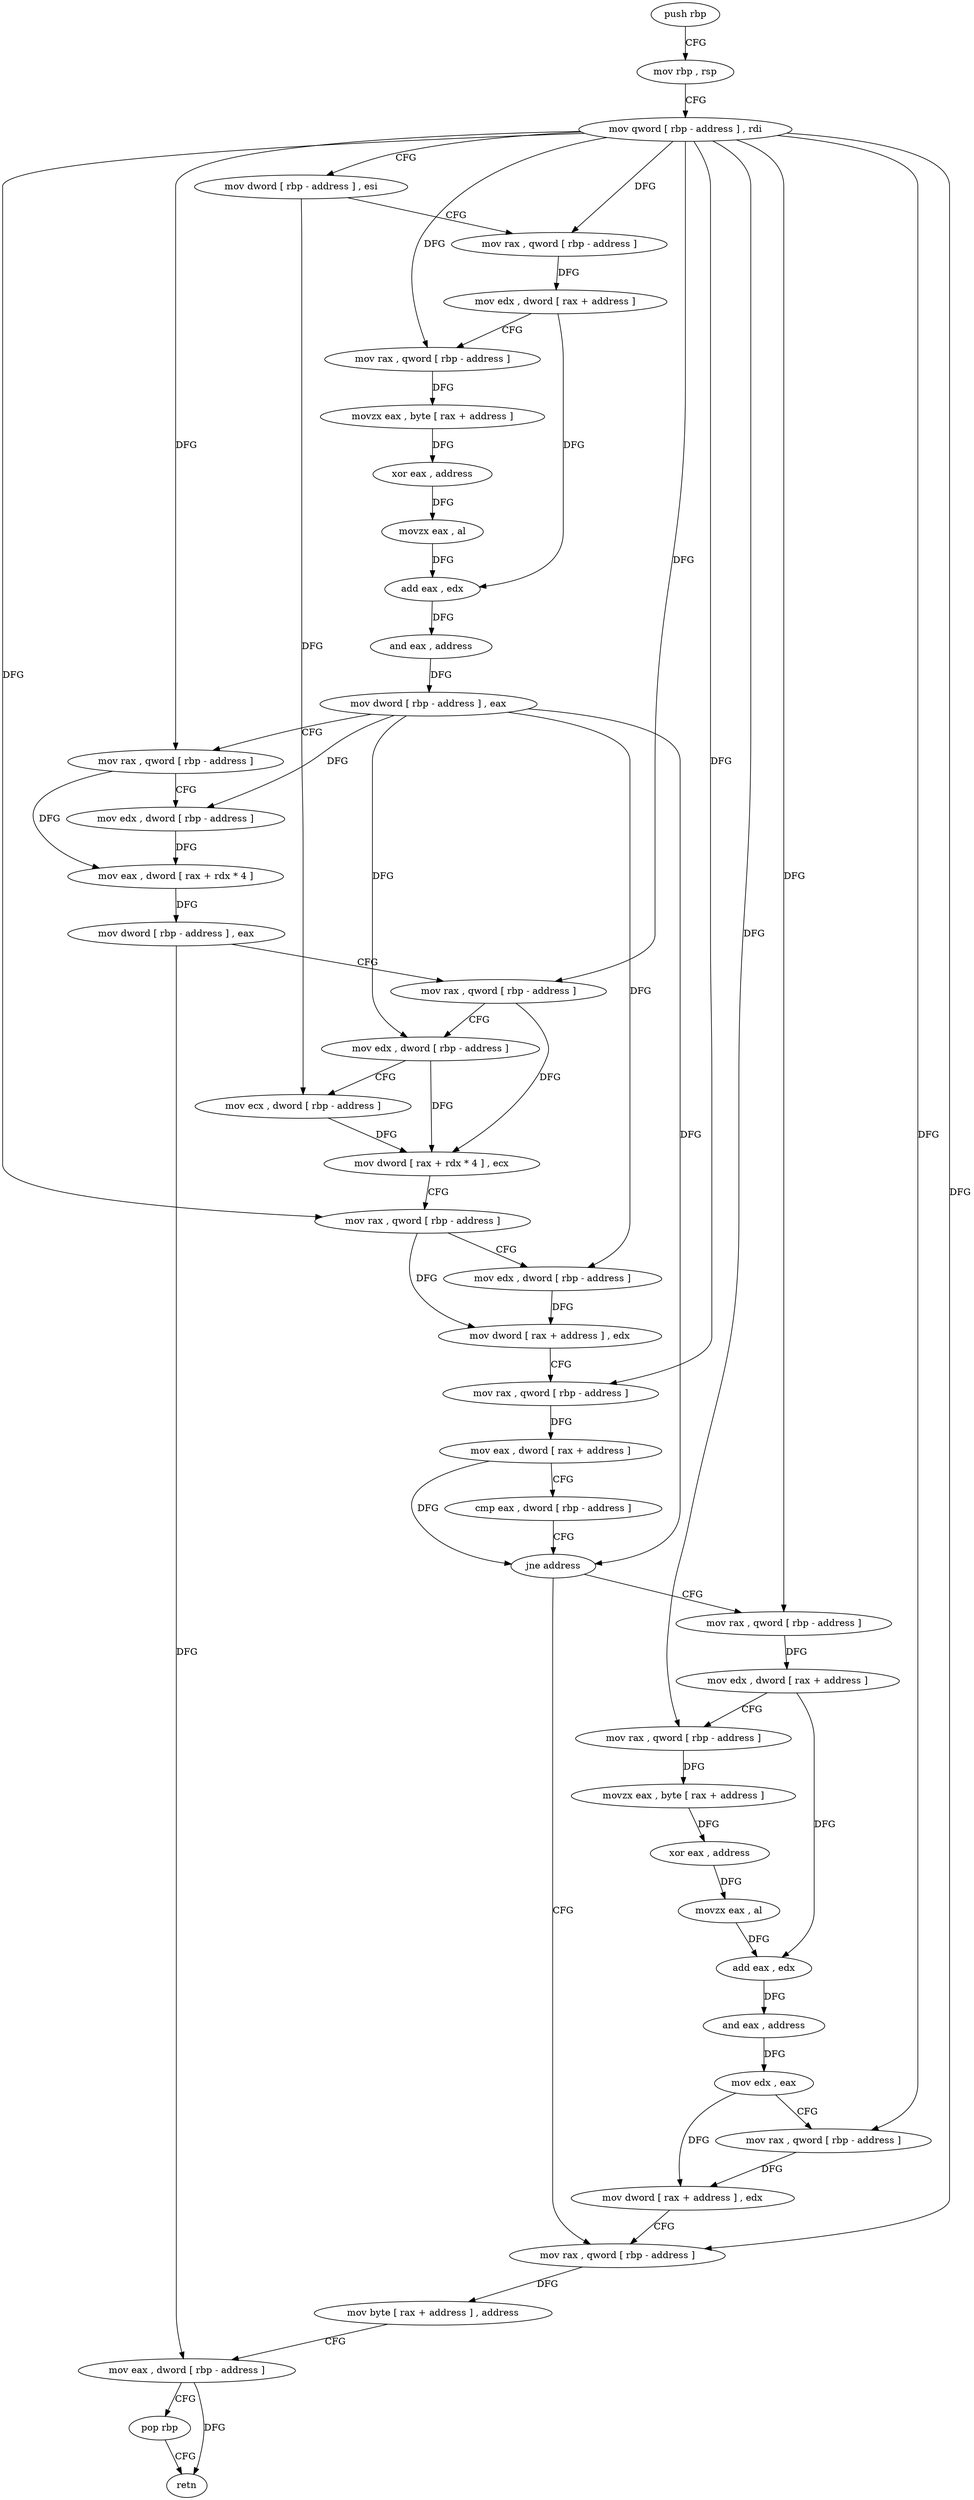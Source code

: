 digraph "func" {
"4313383" [label = "push rbp" ]
"4313384" [label = "mov rbp , rsp" ]
"4313387" [label = "mov qword [ rbp - address ] , rdi" ]
"4313391" [label = "mov dword [ rbp - address ] , esi" ]
"4313394" [label = "mov rax , qword [ rbp - address ]" ]
"4313398" [label = "mov edx , dword [ rax + address ]" ]
"4313401" [label = "mov rax , qword [ rbp - address ]" ]
"4313405" [label = "movzx eax , byte [ rax + address ]" ]
"4313409" [label = "xor eax , address" ]
"4313412" [label = "movzx eax , al" ]
"4313415" [label = "add eax , edx" ]
"4313417" [label = "and eax , address" ]
"4313420" [label = "mov dword [ rbp - address ] , eax" ]
"4313423" [label = "mov rax , qword [ rbp - address ]" ]
"4313427" [label = "mov edx , dword [ rbp - address ]" ]
"4313430" [label = "mov eax , dword [ rax + rdx * 4 ]" ]
"4313433" [label = "mov dword [ rbp - address ] , eax" ]
"4313436" [label = "mov rax , qword [ rbp - address ]" ]
"4313440" [label = "mov edx , dword [ rbp - address ]" ]
"4313443" [label = "mov ecx , dword [ rbp - address ]" ]
"4313446" [label = "mov dword [ rax + rdx * 4 ] , ecx" ]
"4313449" [label = "mov rax , qword [ rbp - address ]" ]
"4313453" [label = "mov edx , dword [ rbp - address ]" ]
"4313456" [label = "mov dword [ rax + address ] , edx" ]
"4313459" [label = "mov rax , qword [ rbp - address ]" ]
"4313463" [label = "mov eax , dword [ rax + address ]" ]
"4313466" [label = "cmp eax , dword [ rbp - address ]" ]
"4313469" [label = "jne address" ]
"4313506" [label = "mov rax , qword [ rbp - address ]" ]
"4313471" [label = "mov rax , qword [ rbp - address ]" ]
"4313510" [label = "mov byte [ rax + address ] , address" ]
"4313514" [label = "mov eax , dword [ rbp - address ]" ]
"4313517" [label = "pop rbp" ]
"4313518" [label = "retn" ]
"4313475" [label = "mov edx , dword [ rax + address ]" ]
"4313478" [label = "mov rax , qword [ rbp - address ]" ]
"4313482" [label = "movzx eax , byte [ rax + address ]" ]
"4313486" [label = "xor eax , address" ]
"4313489" [label = "movzx eax , al" ]
"4313492" [label = "add eax , edx" ]
"4313494" [label = "and eax , address" ]
"4313497" [label = "mov edx , eax" ]
"4313499" [label = "mov rax , qword [ rbp - address ]" ]
"4313503" [label = "mov dword [ rax + address ] , edx" ]
"4313383" -> "4313384" [ label = "CFG" ]
"4313384" -> "4313387" [ label = "CFG" ]
"4313387" -> "4313391" [ label = "CFG" ]
"4313387" -> "4313394" [ label = "DFG" ]
"4313387" -> "4313401" [ label = "DFG" ]
"4313387" -> "4313423" [ label = "DFG" ]
"4313387" -> "4313436" [ label = "DFG" ]
"4313387" -> "4313449" [ label = "DFG" ]
"4313387" -> "4313459" [ label = "DFG" ]
"4313387" -> "4313506" [ label = "DFG" ]
"4313387" -> "4313471" [ label = "DFG" ]
"4313387" -> "4313478" [ label = "DFG" ]
"4313387" -> "4313499" [ label = "DFG" ]
"4313391" -> "4313394" [ label = "CFG" ]
"4313391" -> "4313443" [ label = "DFG" ]
"4313394" -> "4313398" [ label = "DFG" ]
"4313398" -> "4313401" [ label = "CFG" ]
"4313398" -> "4313415" [ label = "DFG" ]
"4313401" -> "4313405" [ label = "DFG" ]
"4313405" -> "4313409" [ label = "DFG" ]
"4313409" -> "4313412" [ label = "DFG" ]
"4313412" -> "4313415" [ label = "DFG" ]
"4313415" -> "4313417" [ label = "DFG" ]
"4313417" -> "4313420" [ label = "DFG" ]
"4313420" -> "4313423" [ label = "CFG" ]
"4313420" -> "4313427" [ label = "DFG" ]
"4313420" -> "4313440" [ label = "DFG" ]
"4313420" -> "4313453" [ label = "DFG" ]
"4313420" -> "4313469" [ label = "DFG" ]
"4313423" -> "4313427" [ label = "CFG" ]
"4313423" -> "4313430" [ label = "DFG" ]
"4313427" -> "4313430" [ label = "DFG" ]
"4313430" -> "4313433" [ label = "DFG" ]
"4313433" -> "4313436" [ label = "CFG" ]
"4313433" -> "4313514" [ label = "DFG" ]
"4313436" -> "4313440" [ label = "CFG" ]
"4313436" -> "4313446" [ label = "DFG" ]
"4313440" -> "4313443" [ label = "CFG" ]
"4313440" -> "4313446" [ label = "DFG" ]
"4313443" -> "4313446" [ label = "DFG" ]
"4313446" -> "4313449" [ label = "CFG" ]
"4313449" -> "4313453" [ label = "CFG" ]
"4313449" -> "4313456" [ label = "DFG" ]
"4313453" -> "4313456" [ label = "DFG" ]
"4313456" -> "4313459" [ label = "CFG" ]
"4313459" -> "4313463" [ label = "DFG" ]
"4313463" -> "4313466" [ label = "CFG" ]
"4313463" -> "4313469" [ label = "DFG" ]
"4313466" -> "4313469" [ label = "CFG" ]
"4313469" -> "4313506" [ label = "CFG" ]
"4313469" -> "4313471" [ label = "CFG" ]
"4313506" -> "4313510" [ label = "DFG" ]
"4313471" -> "4313475" [ label = "DFG" ]
"4313510" -> "4313514" [ label = "CFG" ]
"4313514" -> "4313517" [ label = "CFG" ]
"4313514" -> "4313518" [ label = "DFG" ]
"4313517" -> "4313518" [ label = "CFG" ]
"4313475" -> "4313478" [ label = "CFG" ]
"4313475" -> "4313492" [ label = "DFG" ]
"4313478" -> "4313482" [ label = "DFG" ]
"4313482" -> "4313486" [ label = "DFG" ]
"4313486" -> "4313489" [ label = "DFG" ]
"4313489" -> "4313492" [ label = "DFG" ]
"4313492" -> "4313494" [ label = "DFG" ]
"4313494" -> "4313497" [ label = "DFG" ]
"4313497" -> "4313499" [ label = "CFG" ]
"4313497" -> "4313503" [ label = "DFG" ]
"4313499" -> "4313503" [ label = "DFG" ]
"4313503" -> "4313506" [ label = "CFG" ]
}
